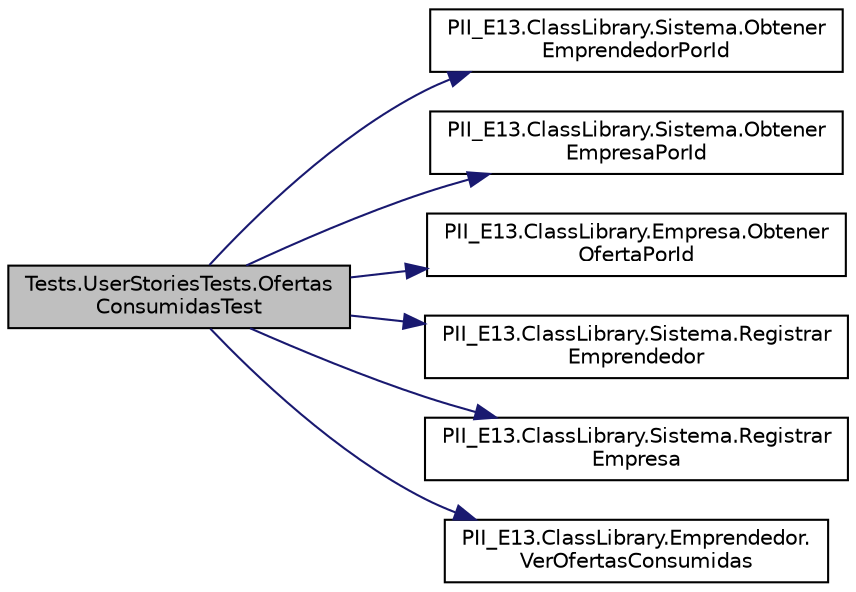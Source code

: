 digraph "Tests.UserStoriesTests.OfertasConsumidasTest"
{
 // INTERACTIVE_SVG=YES
 // LATEX_PDF_SIZE
  edge [fontname="Helvetica",fontsize="10",labelfontname="Helvetica",labelfontsize="10"];
  node [fontname="Helvetica",fontsize="10",shape=record];
  rankdir="LR";
  Node1 [label="Tests.UserStoriesTests.Ofertas\lConsumidasTest",height=0.2,width=0.4,color="black", fillcolor="grey75", style="filled", fontcolor="black",tooltip="Prueba para la historia de usuario 12: Ofertas consumidas por emprendedor"];
  Node1 -> Node2 [color="midnightblue",fontsize="10",style="solid",fontname="Helvetica"];
  Node2 [label="PII_E13.ClassLibrary.Sistema.Obtener\lEmprendedorPorId",height=0.2,width=0.4,color="black", fillcolor="white", style="filled",URL="$classPII_E13.ClassLibrary_1_1Sistema.html#ae8c06d6d33492327eadd3efe70d69a19",tooltip="Recupera un emprendedor de la lista de emprendedores utilizando su id y una id dada."];
  Node1 -> Node3 [color="midnightblue",fontsize="10",style="solid",fontname="Helvetica"];
  Node3 [label="PII_E13.ClassLibrary.Sistema.Obtener\lEmpresaPorId",height=0.2,width=0.4,color="black", fillcolor="white", style="filled",URL="$classPII_E13.ClassLibrary_1_1Sistema.html#a6d25225279a22870da000af9f3716f38",tooltip="Recupera una empresa de la lista de empresas utilizando su id y una id dada."];
  Node1 -> Node4 [color="midnightblue",fontsize="10",style="solid",fontname="Helvetica"];
  Node4 [label="PII_E13.ClassLibrary.Empresa.Obtener\lOfertaPorId",height=0.2,width=0.4,color="black", fillcolor="white", style="filled",URL="$classPII_E13.ClassLibrary_1_1Empresa.html#a5e16f89b4e09b0205dc51d1a26615915",tooltip="Recupera una oferta de la lista de ofertas utilizando su id y una id dada."];
  Node1 -> Node5 [color="midnightblue",fontsize="10",style="solid",fontname="Helvetica"];
  Node5 [label="PII_E13.ClassLibrary.Sistema.Registrar\lEmprendedor",height=0.2,width=0.4,color="black", fillcolor="white", style="filled",URL="$classPII_E13.ClassLibrary_1_1Sistema.html#a1f8f1a7fce56355f6e4ff95706e0391e",tooltip="Registra un nuevo emprendedor en el sistema."];
  Node1 -> Node6 [color="midnightblue",fontsize="10",style="solid",fontname="Helvetica"];
  Node6 [label="PII_E13.ClassLibrary.Sistema.Registrar\lEmpresa",height=0.2,width=0.4,color="black", fillcolor="white", style="filled",URL="$classPII_E13.ClassLibrary_1_1Sistema.html#a67310e1e32b1c5967750a79beefb8bfd",tooltip="Registra una nueva empresa en el sistema."];
  Node1 -> Node7 [color="midnightblue",fontsize="10",style="solid",fontname="Helvetica"];
  Node7 [label="PII_E13.ClassLibrary.Emprendedor.\lVerOfertasConsumidas",height=0.2,width=0.4,color="black", fillcolor="white", style="filled",URL="$classPII_E13.ClassLibrary_1_1Emprendedor.html#a3ba4455988c43959fc27662a05de2d5e",tooltip="Mediante palabras calve, un buscador y un canal se obtienen las ofertas consumidas por el Emprendedor..."];
}

